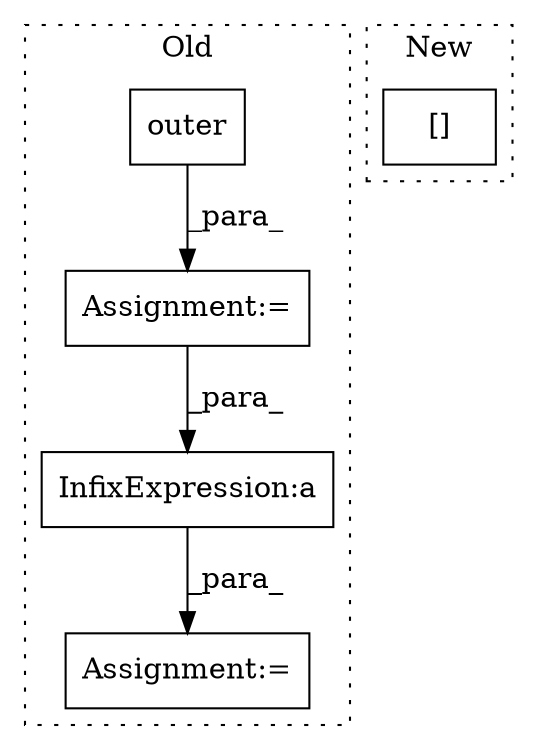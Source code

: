 digraph G {
subgraph cluster0 {
1 [label="outer" a="32" s="5572,5581" l="6,1" shape="box"];
3 [label="Assignment:=" a="7" s="5728" l="2" shape="box"];
4 [label="Assignment:=" a="7" s="5565" l="1" shape="box"];
5 [label="InfixExpression:a" a="27" s="5772" l="3" shape="box"];
label = "Old";
style="dotted";
}
subgraph cluster1 {
2 [label="[]" a="2" s="5430,5447" l="6,1" shape="box"];
label = "New";
style="dotted";
}
1 -> 4 [label="_para_"];
4 -> 5 [label="_para_"];
5 -> 3 [label="_para_"];
}